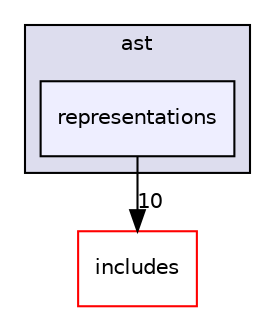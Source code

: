 digraph "/home/ubuntu/projects/pin-2.14/source/tools/Triton/src/libtriton/ast/representations" {
  compound=true
  node [ fontsize="10", fontname="Helvetica"];
  edge [ labelfontsize="10", labelfontname="Helvetica"];
  subgraph clusterdir_d14ccd332cda101c5bd89ea0107f3ea8 {
    graph [ bgcolor="#ddddee", pencolor="black", label="ast" fontname="Helvetica", fontsize="10", URL="dir_d14ccd332cda101c5bd89ea0107f3ea8.html"]
  dir_839ab4986764e441c54e8bf51c0b78f3 [shape=box, label="representations", style="filled", fillcolor="#eeeeff", pencolor="black", URL="dir_839ab4986764e441c54e8bf51c0b78f3.html"];
  }
  dir_0a436fc82d73b0b9b664d07557632391 [shape=box label="includes" fillcolor="white" style="filled" color="red" URL="dir_0a436fc82d73b0b9b664d07557632391.html"];
  dir_839ab4986764e441c54e8bf51c0b78f3->dir_0a436fc82d73b0b9b664d07557632391 [headlabel="10", labeldistance=1.5 headhref="dir_000011_000024.html"];
}
